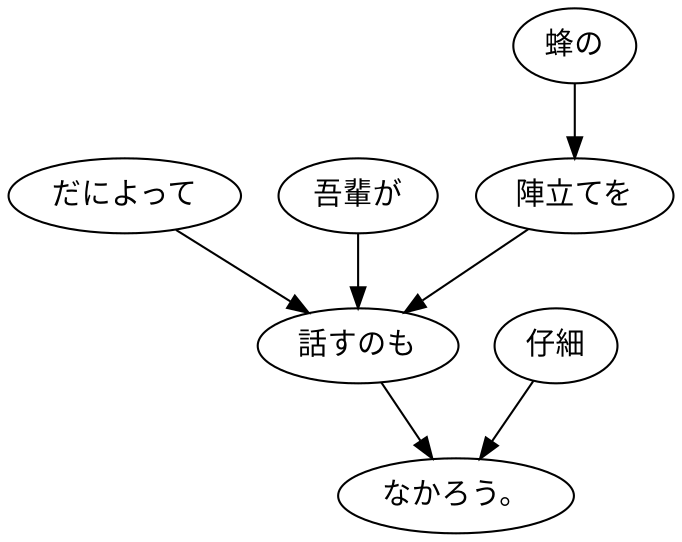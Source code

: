 digraph graph5030 {
	node0 [label="だによって"];
	node1 [label="吾輩が"];
	node2 [label="蜂の"];
	node3 [label="陣立てを"];
	node4 [label="話すのも"];
	node5 [label="仔細"];
	node6 [label="なかろう。"];
	node0 -> node4;
	node1 -> node4;
	node2 -> node3;
	node3 -> node4;
	node4 -> node6;
	node5 -> node6;
}
